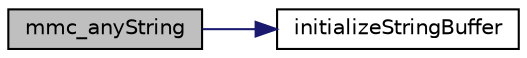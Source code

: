 digraph "mmc_anyString"
{
  edge [fontname="Helvetica",fontsize="10",labelfontname="Helvetica",labelfontsize="10"];
  node [fontname="Helvetica",fontsize="10",shape=record];
  rankdir="LR";
  Node37 [label="mmc_anyString",height=0.2,width=0.4,color="black", fillcolor="grey75", style="filled", fontcolor="black"];
  Node37 -> Node38 [color="midnightblue",fontsize="10",style="solid",fontname="Helvetica"];
  Node38 [label="initializeStringBuffer",height=0.2,width=0.4,color="black", fillcolor="white", style="filled",URL="$de/df6/meta__modelica_8c.html#a183bbed2bfbc0a4e72a9e507536eae87"];
}
